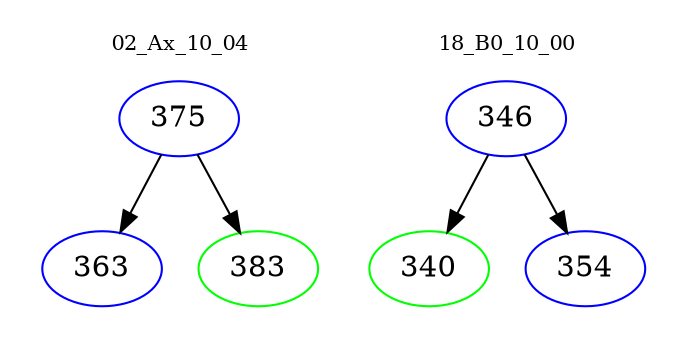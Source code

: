 digraph{
subgraph cluster_0 {
color = white
label = "02_Ax_10_04";
fontsize=10;
T0_375 [label="375", color="blue"]
T0_375 -> T0_363 [color="black"]
T0_363 [label="363", color="blue"]
T0_375 -> T0_383 [color="black"]
T0_383 [label="383", color="green"]
}
subgraph cluster_1 {
color = white
label = "18_B0_10_00";
fontsize=10;
T1_346 [label="346", color="blue"]
T1_346 -> T1_340 [color="black"]
T1_340 [label="340", color="green"]
T1_346 -> T1_354 [color="black"]
T1_354 [label="354", color="blue"]
}
}
